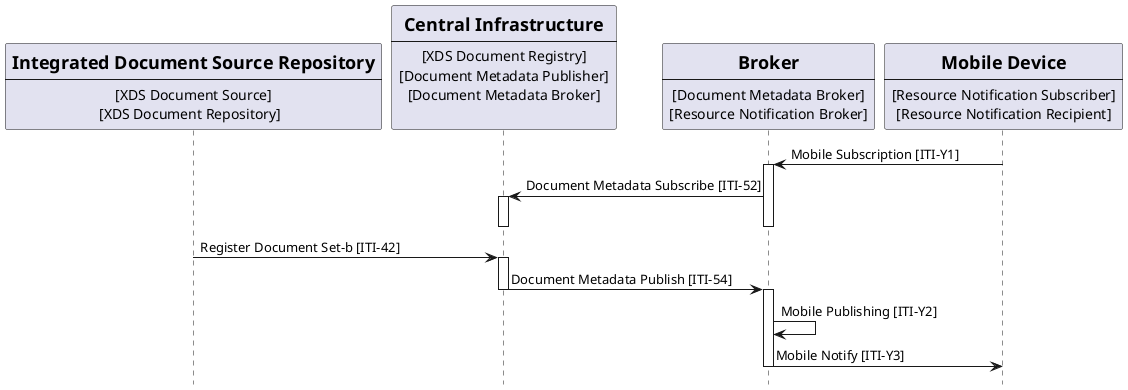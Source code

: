 @startuml
skinparam svgDimensionStyle false
hide footbox
/'title "Document Subscription Update" '/

participant Repository [
    =Integrated Document Source Repository
    ----
    [XDS Document Source]
    [XDS Document Repository]  
] 

participant Central [
    =Central Infrastructure
    ----
    [XDS Document Registry]
    [Document Metadata Publisher]
    [Document Metadata Broker]
    
] 

participant Broker [
    =Broker
    ----
    [Document Metadata Broker]
    [Resource Notification Broker]
    ] 

participant MobDevice [
    =Mobile Device
    ----
    [Resource Notification Subscriber]
    [Resource Notification Recipient]
] 

MobDevice -> Broker: Mobile Subscription [ITI-Y1]
activate Broker
Broker -> Central: Document Metadata Subscribe [ITI-52]
activate Central
deactivate Central
deactivate Broker

Repository -> Central: Register Document Set-b [ITI-42]
activate Central

Central -> Broker: Document Metadata Publish [ITI-54]
deactivate Central
activate Broker
Broker -> Broker: Mobile Publishing [ITI-Y2]
Broker -> MobDevice: Mobile Notify [ITI-Y3]
deactivate Broker


@enduml